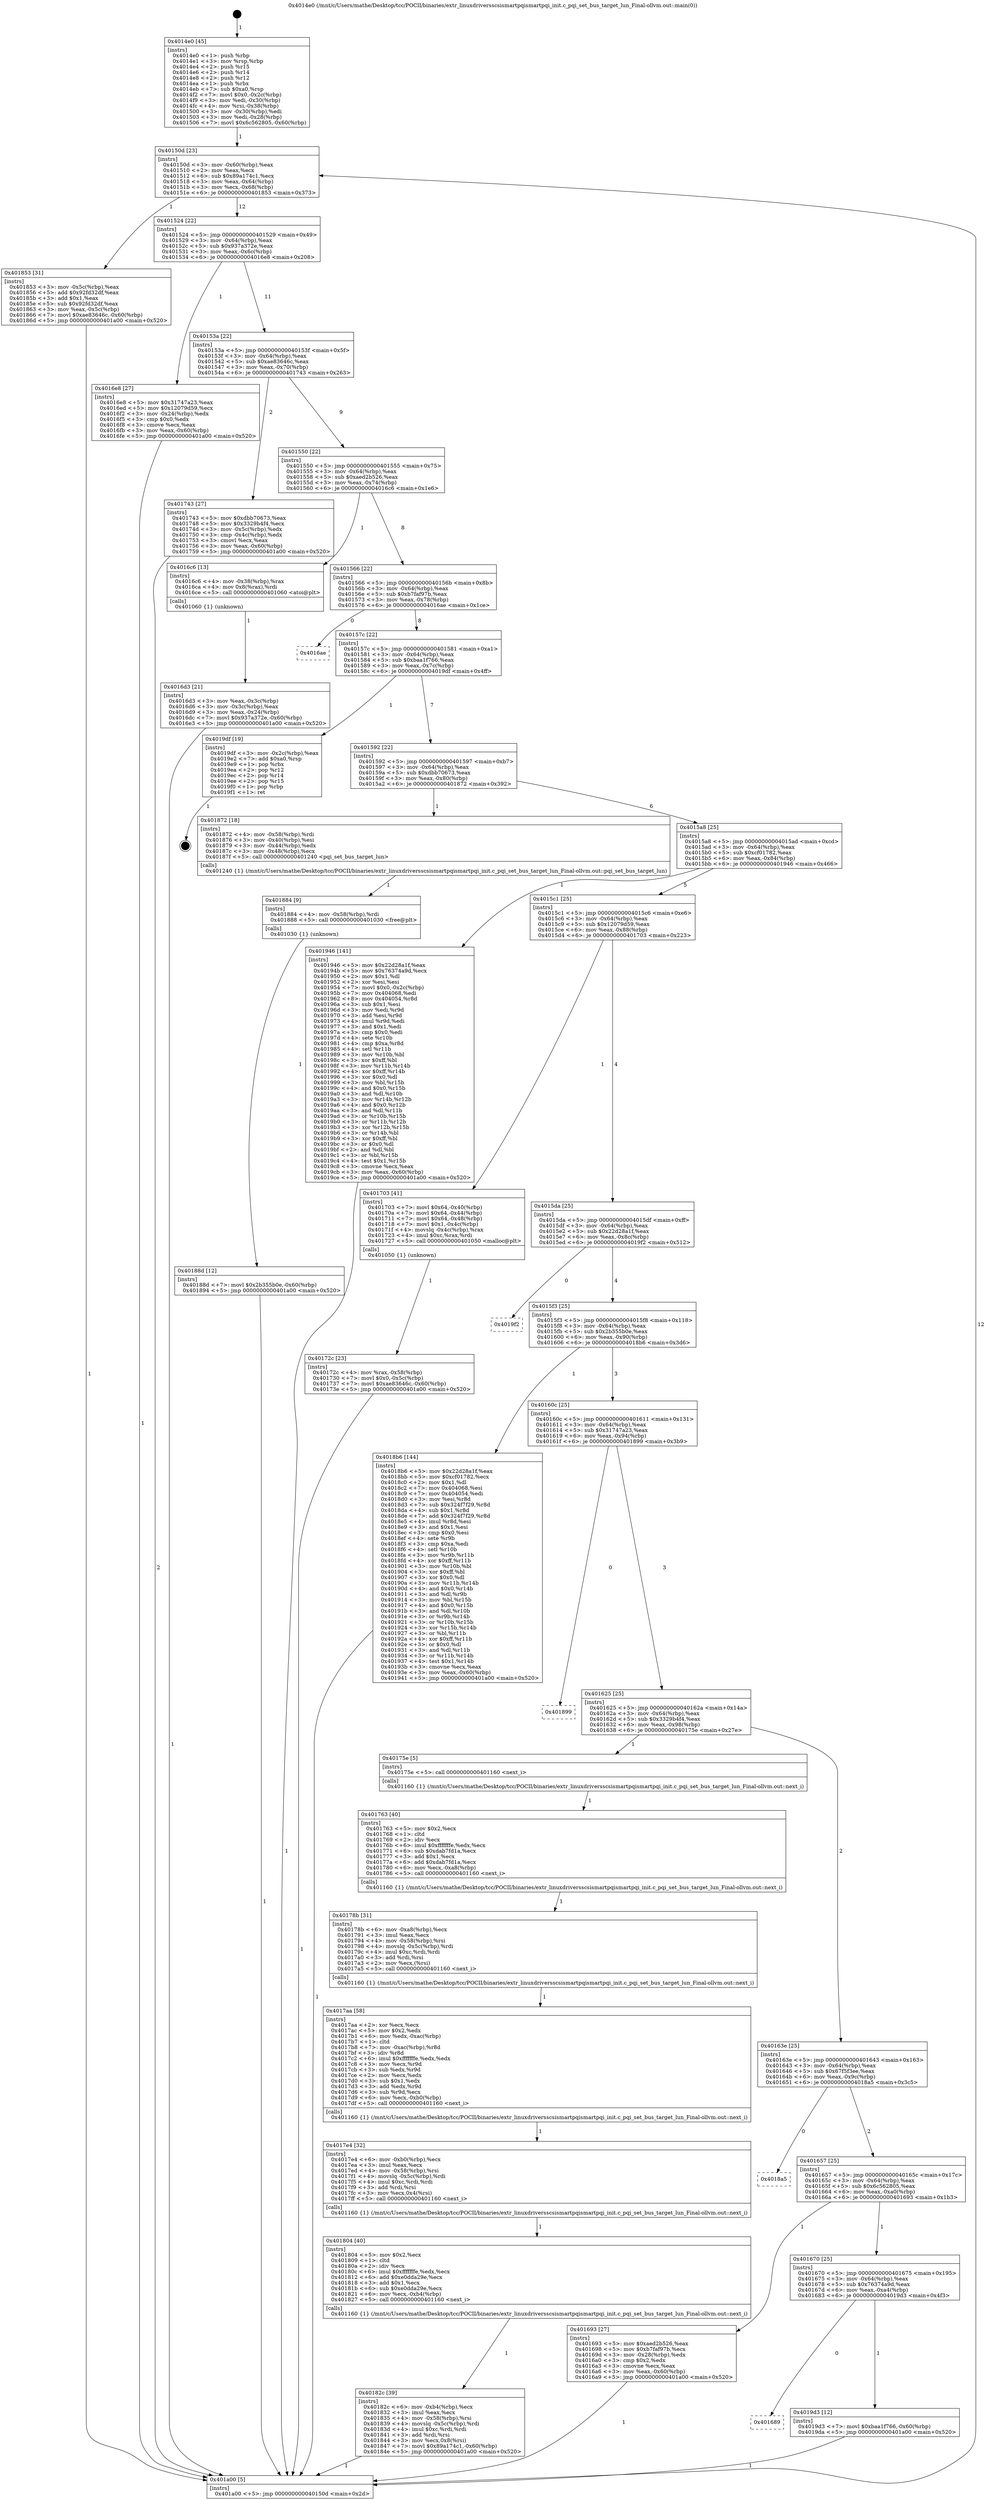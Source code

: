 digraph "0x4014e0" {
  label = "0x4014e0 (/mnt/c/Users/mathe/Desktop/tcc/POCII/binaries/extr_linuxdriversscsismartpqismartpqi_init.c_pqi_set_bus_target_lun_Final-ollvm.out::main(0))"
  labelloc = "t"
  node[shape=record]

  Entry [label="",width=0.3,height=0.3,shape=circle,fillcolor=black,style=filled]
  "0x40150d" [label="{
     0x40150d [23]\l
     | [instrs]\l
     &nbsp;&nbsp;0x40150d \<+3\>: mov -0x60(%rbp),%eax\l
     &nbsp;&nbsp;0x401510 \<+2\>: mov %eax,%ecx\l
     &nbsp;&nbsp;0x401512 \<+6\>: sub $0x89a174c1,%ecx\l
     &nbsp;&nbsp;0x401518 \<+3\>: mov %eax,-0x64(%rbp)\l
     &nbsp;&nbsp;0x40151b \<+3\>: mov %ecx,-0x68(%rbp)\l
     &nbsp;&nbsp;0x40151e \<+6\>: je 0000000000401853 \<main+0x373\>\l
  }"]
  "0x401853" [label="{
     0x401853 [31]\l
     | [instrs]\l
     &nbsp;&nbsp;0x401853 \<+3\>: mov -0x5c(%rbp),%eax\l
     &nbsp;&nbsp;0x401856 \<+5\>: add $0x92fd32df,%eax\l
     &nbsp;&nbsp;0x40185b \<+3\>: add $0x1,%eax\l
     &nbsp;&nbsp;0x40185e \<+5\>: sub $0x92fd32df,%eax\l
     &nbsp;&nbsp;0x401863 \<+3\>: mov %eax,-0x5c(%rbp)\l
     &nbsp;&nbsp;0x401866 \<+7\>: movl $0xae83646c,-0x60(%rbp)\l
     &nbsp;&nbsp;0x40186d \<+5\>: jmp 0000000000401a00 \<main+0x520\>\l
  }"]
  "0x401524" [label="{
     0x401524 [22]\l
     | [instrs]\l
     &nbsp;&nbsp;0x401524 \<+5\>: jmp 0000000000401529 \<main+0x49\>\l
     &nbsp;&nbsp;0x401529 \<+3\>: mov -0x64(%rbp),%eax\l
     &nbsp;&nbsp;0x40152c \<+5\>: sub $0x937a372e,%eax\l
     &nbsp;&nbsp;0x401531 \<+3\>: mov %eax,-0x6c(%rbp)\l
     &nbsp;&nbsp;0x401534 \<+6\>: je 00000000004016e8 \<main+0x208\>\l
  }"]
  Exit [label="",width=0.3,height=0.3,shape=circle,fillcolor=black,style=filled,peripheries=2]
  "0x4016e8" [label="{
     0x4016e8 [27]\l
     | [instrs]\l
     &nbsp;&nbsp;0x4016e8 \<+5\>: mov $0x31747a23,%eax\l
     &nbsp;&nbsp;0x4016ed \<+5\>: mov $0x12079d59,%ecx\l
     &nbsp;&nbsp;0x4016f2 \<+3\>: mov -0x24(%rbp),%edx\l
     &nbsp;&nbsp;0x4016f5 \<+3\>: cmp $0x0,%edx\l
     &nbsp;&nbsp;0x4016f8 \<+3\>: cmove %ecx,%eax\l
     &nbsp;&nbsp;0x4016fb \<+3\>: mov %eax,-0x60(%rbp)\l
     &nbsp;&nbsp;0x4016fe \<+5\>: jmp 0000000000401a00 \<main+0x520\>\l
  }"]
  "0x40153a" [label="{
     0x40153a [22]\l
     | [instrs]\l
     &nbsp;&nbsp;0x40153a \<+5\>: jmp 000000000040153f \<main+0x5f\>\l
     &nbsp;&nbsp;0x40153f \<+3\>: mov -0x64(%rbp),%eax\l
     &nbsp;&nbsp;0x401542 \<+5\>: sub $0xae83646c,%eax\l
     &nbsp;&nbsp;0x401547 \<+3\>: mov %eax,-0x70(%rbp)\l
     &nbsp;&nbsp;0x40154a \<+6\>: je 0000000000401743 \<main+0x263\>\l
  }"]
  "0x401689" [label="{
     0x401689\l
  }", style=dashed]
  "0x401743" [label="{
     0x401743 [27]\l
     | [instrs]\l
     &nbsp;&nbsp;0x401743 \<+5\>: mov $0xdbb70673,%eax\l
     &nbsp;&nbsp;0x401748 \<+5\>: mov $0x3329b4f4,%ecx\l
     &nbsp;&nbsp;0x40174d \<+3\>: mov -0x5c(%rbp),%edx\l
     &nbsp;&nbsp;0x401750 \<+3\>: cmp -0x4c(%rbp),%edx\l
     &nbsp;&nbsp;0x401753 \<+3\>: cmovl %ecx,%eax\l
     &nbsp;&nbsp;0x401756 \<+3\>: mov %eax,-0x60(%rbp)\l
     &nbsp;&nbsp;0x401759 \<+5\>: jmp 0000000000401a00 \<main+0x520\>\l
  }"]
  "0x401550" [label="{
     0x401550 [22]\l
     | [instrs]\l
     &nbsp;&nbsp;0x401550 \<+5\>: jmp 0000000000401555 \<main+0x75\>\l
     &nbsp;&nbsp;0x401555 \<+3\>: mov -0x64(%rbp),%eax\l
     &nbsp;&nbsp;0x401558 \<+5\>: sub $0xaed2b526,%eax\l
     &nbsp;&nbsp;0x40155d \<+3\>: mov %eax,-0x74(%rbp)\l
     &nbsp;&nbsp;0x401560 \<+6\>: je 00000000004016c6 \<main+0x1e6\>\l
  }"]
  "0x4019d3" [label="{
     0x4019d3 [12]\l
     | [instrs]\l
     &nbsp;&nbsp;0x4019d3 \<+7\>: movl $0xbaa1f766,-0x60(%rbp)\l
     &nbsp;&nbsp;0x4019da \<+5\>: jmp 0000000000401a00 \<main+0x520\>\l
  }"]
  "0x4016c6" [label="{
     0x4016c6 [13]\l
     | [instrs]\l
     &nbsp;&nbsp;0x4016c6 \<+4\>: mov -0x38(%rbp),%rax\l
     &nbsp;&nbsp;0x4016ca \<+4\>: mov 0x8(%rax),%rdi\l
     &nbsp;&nbsp;0x4016ce \<+5\>: call 0000000000401060 \<atoi@plt\>\l
     | [calls]\l
     &nbsp;&nbsp;0x401060 \{1\} (unknown)\l
  }"]
  "0x401566" [label="{
     0x401566 [22]\l
     | [instrs]\l
     &nbsp;&nbsp;0x401566 \<+5\>: jmp 000000000040156b \<main+0x8b\>\l
     &nbsp;&nbsp;0x40156b \<+3\>: mov -0x64(%rbp),%eax\l
     &nbsp;&nbsp;0x40156e \<+5\>: sub $0xb7faf97b,%eax\l
     &nbsp;&nbsp;0x401573 \<+3\>: mov %eax,-0x78(%rbp)\l
     &nbsp;&nbsp;0x401576 \<+6\>: je 00000000004016ae \<main+0x1ce\>\l
  }"]
  "0x40188d" [label="{
     0x40188d [12]\l
     | [instrs]\l
     &nbsp;&nbsp;0x40188d \<+7\>: movl $0x2b355b0e,-0x60(%rbp)\l
     &nbsp;&nbsp;0x401894 \<+5\>: jmp 0000000000401a00 \<main+0x520\>\l
  }"]
  "0x4016ae" [label="{
     0x4016ae\l
  }", style=dashed]
  "0x40157c" [label="{
     0x40157c [22]\l
     | [instrs]\l
     &nbsp;&nbsp;0x40157c \<+5\>: jmp 0000000000401581 \<main+0xa1\>\l
     &nbsp;&nbsp;0x401581 \<+3\>: mov -0x64(%rbp),%eax\l
     &nbsp;&nbsp;0x401584 \<+5\>: sub $0xbaa1f766,%eax\l
     &nbsp;&nbsp;0x401589 \<+3\>: mov %eax,-0x7c(%rbp)\l
     &nbsp;&nbsp;0x40158c \<+6\>: je 00000000004019df \<main+0x4ff\>\l
  }"]
  "0x401884" [label="{
     0x401884 [9]\l
     | [instrs]\l
     &nbsp;&nbsp;0x401884 \<+4\>: mov -0x58(%rbp),%rdi\l
     &nbsp;&nbsp;0x401888 \<+5\>: call 0000000000401030 \<free@plt\>\l
     | [calls]\l
     &nbsp;&nbsp;0x401030 \{1\} (unknown)\l
  }"]
  "0x4019df" [label="{
     0x4019df [19]\l
     | [instrs]\l
     &nbsp;&nbsp;0x4019df \<+3\>: mov -0x2c(%rbp),%eax\l
     &nbsp;&nbsp;0x4019e2 \<+7\>: add $0xa0,%rsp\l
     &nbsp;&nbsp;0x4019e9 \<+1\>: pop %rbx\l
     &nbsp;&nbsp;0x4019ea \<+2\>: pop %r12\l
     &nbsp;&nbsp;0x4019ec \<+2\>: pop %r14\l
     &nbsp;&nbsp;0x4019ee \<+2\>: pop %r15\l
     &nbsp;&nbsp;0x4019f0 \<+1\>: pop %rbp\l
     &nbsp;&nbsp;0x4019f1 \<+1\>: ret\l
  }"]
  "0x401592" [label="{
     0x401592 [22]\l
     | [instrs]\l
     &nbsp;&nbsp;0x401592 \<+5\>: jmp 0000000000401597 \<main+0xb7\>\l
     &nbsp;&nbsp;0x401597 \<+3\>: mov -0x64(%rbp),%eax\l
     &nbsp;&nbsp;0x40159a \<+5\>: sub $0xdbb70673,%eax\l
     &nbsp;&nbsp;0x40159f \<+3\>: mov %eax,-0x80(%rbp)\l
     &nbsp;&nbsp;0x4015a2 \<+6\>: je 0000000000401872 \<main+0x392\>\l
  }"]
  "0x40182c" [label="{
     0x40182c [39]\l
     | [instrs]\l
     &nbsp;&nbsp;0x40182c \<+6\>: mov -0xb4(%rbp),%ecx\l
     &nbsp;&nbsp;0x401832 \<+3\>: imul %eax,%ecx\l
     &nbsp;&nbsp;0x401835 \<+4\>: mov -0x58(%rbp),%rsi\l
     &nbsp;&nbsp;0x401839 \<+4\>: movslq -0x5c(%rbp),%rdi\l
     &nbsp;&nbsp;0x40183d \<+4\>: imul $0xc,%rdi,%rdi\l
     &nbsp;&nbsp;0x401841 \<+3\>: add %rdi,%rsi\l
     &nbsp;&nbsp;0x401844 \<+3\>: mov %ecx,0x8(%rsi)\l
     &nbsp;&nbsp;0x401847 \<+7\>: movl $0x89a174c1,-0x60(%rbp)\l
     &nbsp;&nbsp;0x40184e \<+5\>: jmp 0000000000401a00 \<main+0x520\>\l
  }"]
  "0x401872" [label="{
     0x401872 [18]\l
     | [instrs]\l
     &nbsp;&nbsp;0x401872 \<+4\>: mov -0x58(%rbp),%rdi\l
     &nbsp;&nbsp;0x401876 \<+3\>: mov -0x40(%rbp),%esi\l
     &nbsp;&nbsp;0x401879 \<+3\>: mov -0x44(%rbp),%edx\l
     &nbsp;&nbsp;0x40187c \<+3\>: mov -0x48(%rbp),%ecx\l
     &nbsp;&nbsp;0x40187f \<+5\>: call 0000000000401240 \<pqi_set_bus_target_lun\>\l
     | [calls]\l
     &nbsp;&nbsp;0x401240 \{1\} (/mnt/c/Users/mathe/Desktop/tcc/POCII/binaries/extr_linuxdriversscsismartpqismartpqi_init.c_pqi_set_bus_target_lun_Final-ollvm.out::pqi_set_bus_target_lun)\l
  }"]
  "0x4015a8" [label="{
     0x4015a8 [25]\l
     | [instrs]\l
     &nbsp;&nbsp;0x4015a8 \<+5\>: jmp 00000000004015ad \<main+0xcd\>\l
     &nbsp;&nbsp;0x4015ad \<+3\>: mov -0x64(%rbp),%eax\l
     &nbsp;&nbsp;0x4015b0 \<+5\>: sub $0xcf01782,%eax\l
     &nbsp;&nbsp;0x4015b5 \<+6\>: mov %eax,-0x84(%rbp)\l
     &nbsp;&nbsp;0x4015bb \<+6\>: je 0000000000401946 \<main+0x466\>\l
  }"]
  "0x401804" [label="{
     0x401804 [40]\l
     | [instrs]\l
     &nbsp;&nbsp;0x401804 \<+5\>: mov $0x2,%ecx\l
     &nbsp;&nbsp;0x401809 \<+1\>: cltd\l
     &nbsp;&nbsp;0x40180a \<+2\>: idiv %ecx\l
     &nbsp;&nbsp;0x40180c \<+6\>: imul $0xfffffffe,%edx,%ecx\l
     &nbsp;&nbsp;0x401812 \<+6\>: add $0xe0dda29e,%ecx\l
     &nbsp;&nbsp;0x401818 \<+3\>: add $0x1,%ecx\l
     &nbsp;&nbsp;0x40181b \<+6\>: sub $0xe0dda29e,%ecx\l
     &nbsp;&nbsp;0x401821 \<+6\>: mov %ecx,-0xb4(%rbp)\l
     &nbsp;&nbsp;0x401827 \<+5\>: call 0000000000401160 \<next_i\>\l
     | [calls]\l
     &nbsp;&nbsp;0x401160 \{1\} (/mnt/c/Users/mathe/Desktop/tcc/POCII/binaries/extr_linuxdriversscsismartpqismartpqi_init.c_pqi_set_bus_target_lun_Final-ollvm.out::next_i)\l
  }"]
  "0x401946" [label="{
     0x401946 [141]\l
     | [instrs]\l
     &nbsp;&nbsp;0x401946 \<+5\>: mov $0x22d28a1f,%eax\l
     &nbsp;&nbsp;0x40194b \<+5\>: mov $0x76374a9d,%ecx\l
     &nbsp;&nbsp;0x401950 \<+2\>: mov $0x1,%dl\l
     &nbsp;&nbsp;0x401952 \<+2\>: xor %esi,%esi\l
     &nbsp;&nbsp;0x401954 \<+7\>: movl $0x0,-0x2c(%rbp)\l
     &nbsp;&nbsp;0x40195b \<+7\>: mov 0x404068,%edi\l
     &nbsp;&nbsp;0x401962 \<+8\>: mov 0x404054,%r8d\l
     &nbsp;&nbsp;0x40196a \<+3\>: sub $0x1,%esi\l
     &nbsp;&nbsp;0x40196d \<+3\>: mov %edi,%r9d\l
     &nbsp;&nbsp;0x401970 \<+3\>: add %esi,%r9d\l
     &nbsp;&nbsp;0x401973 \<+4\>: imul %r9d,%edi\l
     &nbsp;&nbsp;0x401977 \<+3\>: and $0x1,%edi\l
     &nbsp;&nbsp;0x40197a \<+3\>: cmp $0x0,%edi\l
     &nbsp;&nbsp;0x40197d \<+4\>: sete %r10b\l
     &nbsp;&nbsp;0x401981 \<+4\>: cmp $0xa,%r8d\l
     &nbsp;&nbsp;0x401985 \<+4\>: setl %r11b\l
     &nbsp;&nbsp;0x401989 \<+3\>: mov %r10b,%bl\l
     &nbsp;&nbsp;0x40198c \<+3\>: xor $0xff,%bl\l
     &nbsp;&nbsp;0x40198f \<+3\>: mov %r11b,%r14b\l
     &nbsp;&nbsp;0x401992 \<+4\>: xor $0xff,%r14b\l
     &nbsp;&nbsp;0x401996 \<+3\>: xor $0x0,%dl\l
     &nbsp;&nbsp;0x401999 \<+3\>: mov %bl,%r15b\l
     &nbsp;&nbsp;0x40199c \<+4\>: and $0x0,%r15b\l
     &nbsp;&nbsp;0x4019a0 \<+3\>: and %dl,%r10b\l
     &nbsp;&nbsp;0x4019a3 \<+3\>: mov %r14b,%r12b\l
     &nbsp;&nbsp;0x4019a6 \<+4\>: and $0x0,%r12b\l
     &nbsp;&nbsp;0x4019aa \<+3\>: and %dl,%r11b\l
     &nbsp;&nbsp;0x4019ad \<+3\>: or %r10b,%r15b\l
     &nbsp;&nbsp;0x4019b0 \<+3\>: or %r11b,%r12b\l
     &nbsp;&nbsp;0x4019b3 \<+3\>: xor %r12b,%r15b\l
     &nbsp;&nbsp;0x4019b6 \<+3\>: or %r14b,%bl\l
     &nbsp;&nbsp;0x4019b9 \<+3\>: xor $0xff,%bl\l
     &nbsp;&nbsp;0x4019bc \<+3\>: or $0x0,%dl\l
     &nbsp;&nbsp;0x4019bf \<+2\>: and %dl,%bl\l
     &nbsp;&nbsp;0x4019c1 \<+3\>: or %bl,%r15b\l
     &nbsp;&nbsp;0x4019c4 \<+4\>: test $0x1,%r15b\l
     &nbsp;&nbsp;0x4019c8 \<+3\>: cmovne %ecx,%eax\l
     &nbsp;&nbsp;0x4019cb \<+3\>: mov %eax,-0x60(%rbp)\l
     &nbsp;&nbsp;0x4019ce \<+5\>: jmp 0000000000401a00 \<main+0x520\>\l
  }"]
  "0x4015c1" [label="{
     0x4015c1 [25]\l
     | [instrs]\l
     &nbsp;&nbsp;0x4015c1 \<+5\>: jmp 00000000004015c6 \<main+0xe6\>\l
     &nbsp;&nbsp;0x4015c6 \<+3\>: mov -0x64(%rbp),%eax\l
     &nbsp;&nbsp;0x4015c9 \<+5\>: sub $0x12079d59,%eax\l
     &nbsp;&nbsp;0x4015ce \<+6\>: mov %eax,-0x88(%rbp)\l
     &nbsp;&nbsp;0x4015d4 \<+6\>: je 0000000000401703 \<main+0x223\>\l
  }"]
  "0x4017e4" [label="{
     0x4017e4 [32]\l
     | [instrs]\l
     &nbsp;&nbsp;0x4017e4 \<+6\>: mov -0xb0(%rbp),%ecx\l
     &nbsp;&nbsp;0x4017ea \<+3\>: imul %eax,%ecx\l
     &nbsp;&nbsp;0x4017ed \<+4\>: mov -0x58(%rbp),%rsi\l
     &nbsp;&nbsp;0x4017f1 \<+4\>: movslq -0x5c(%rbp),%rdi\l
     &nbsp;&nbsp;0x4017f5 \<+4\>: imul $0xc,%rdi,%rdi\l
     &nbsp;&nbsp;0x4017f9 \<+3\>: add %rdi,%rsi\l
     &nbsp;&nbsp;0x4017fc \<+3\>: mov %ecx,0x4(%rsi)\l
     &nbsp;&nbsp;0x4017ff \<+5\>: call 0000000000401160 \<next_i\>\l
     | [calls]\l
     &nbsp;&nbsp;0x401160 \{1\} (/mnt/c/Users/mathe/Desktop/tcc/POCII/binaries/extr_linuxdriversscsismartpqismartpqi_init.c_pqi_set_bus_target_lun_Final-ollvm.out::next_i)\l
  }"]
  "0x401703" [label="{
     0x401703 [41]\l
     | [instrs]\l
     &nbsp;&nbsp;0x401703 \<+7\>: movl $0x64,-0x40(%rbp)\l
     &nbsp;&nbsp;0x40170a \<+7\>: movl $0x64,-0x44(%rbp)\l
     &nbsp;&nbsp;0x401711 \<+7\>: movl $0x64,-0x48(%rbp)\l
     &nbsp;&nbsp;0x401718 \<+7\>: movl $0x1,-0x4c(%rbp)\l
     &nbsp;&nbsp;0x40171f \<+4\>: movslq -0x4c(%rbp),%rax\l
     &nbsp;&nbsp;0x401723 \<+4\>: imul $0xc,%rax,%rdi\l
     &nbsp;&nbsp;0x401727 \<+5\>: call 0000000000401050 \<malloc@plt\>\l
     | [calls]\l
     &nbsp;&nbsp;0x401050 \{1\} (unknown)\l
  }"]
  "0x4015da" [label="{
     0x4015da [25]\l
     | [instrs]\l
     &nbsp;&nbsp;0x4015da \<+5\>: jmp 00000000004015df \<main+0xff\>\l
     &nbsp;&nbsp;0x4015df \<+3\>: mov -0x64(%rbp),%eax\l
     &nbsp;&nbsp;0x4015e2 \<+5\>: sub $0x22d28a1f,%eax\l
     &nbsp;&nbsp;0x4015e7 \<+6\>: mov %eax,-0x8c(%rbp)\l
     &nbsp;&nbsp;0x4015ed \<+6\>: je 00000000004019f2 \<main+0x512\>\l
  }"]
  "0x4017aa" [label="{
     0x4017aa [58]\l
     | [instrs]\l
     &nbsp;&nbsp;0x4017aa \<+2\>: xor %ecx,%ecx\l
     &nbsp;&nbsp;0x4017ac \<+5\>: mov $0x2,%edx\l
     &nbsp;&nbsp;0x4017b1 \<+6\>: mov %edx,-0xac(%rbp)\l
     &nbsp;&nbsp;0x4017b7 \<+1\>: cltd\l
     &nbsp;&nbsp;0x4017b8 \<+7\>: mov -0xac(%rbp),%r8d\l
     &nbsp;&nbsp;0x4017bf \<+3\>: idiv %r8d\l
     &nbsp;&nbsp;0x4017c2 \<+6\>: imul $0xfffffffe,%edx,%edx\l
     &nbsp;&nbsp;0x4017c8 \<+3\>: mov %ecx,%r9d\l
     &nbsp;&nbsp;0x4017cb \<+3\>: sub %edx,%r9d\l
     &nbsp;&nbsp;0x4017ce \<+2\>: mov %ecx,%edx\l
     &nbsp;&nbsp;0x4017d0 \<+3\>: sub $0x1,%edx\l
     &nbsp;&nbsp;0x4017d3 \<+3\>: add %edx,%r9d\l
     &nbsp;&nbsp;0x4017d6 \<+3\>: sub %r9d,%ecx\l
     &nbsp;&nbsp;0x4017d9 \<+6\>: mov %ecx,-0xb0(%rbp)\l
     &nbsp;&nbsp;0x4017df \<+5\>: call 0000000000401160 \<next_i\>\l
     | [calls]\l
     &nbsp;&nbsp;0x401160 \{1\} (/mnt/c/Users/mathe/Desktop/tcc/POCII/binaries/extr_linuxdriversscsismartpqismartpqi_init.c_pqi_set_bus_target_lun_Final-ollvm.out::next_i)\l
  }"]
  "0x4019f2" [label="{
     0x4019f2\l
  }", style=dashed]
  "0x4015f3" [label="{
     0x4015f3 [25]\l
     | [instrs]\l
     &nbsp;&nbsp;0x4015f3 \<+5\>: jmp 00000000004015f8 \<main+0x118\>\l
     &nbsp;&nbsp;0x4015f8 \<+3\>: mov -0x64(%rbp),%eax\l
     &nbsp;&nbsp;0x4015fb \<+5\>: sub $0x2b355b0e,%eax\l
     &nbsp;&nbsp;0x401600 \<+6\>: mov %eax,-0x90(%rbp)\l
     &nbsp;&nbsp;0x401606 \<+6\>: je 00000000004018b6 \<main+0x3d6\>\l
  }"]
  "0x40178b" [label="{
     0x40178b [31]\l
     | [instrs]\l
     &nbsp;&nbsp;0x40178b \<+6\>: mov -0xa8(%rbp),%ecx\l
     &nbsp;&nbsp;0x401791 \<+3\>: imul %eax,%ecx\l
     &nbsp;&nbsp;0x401794 \<+4\>: mov -0x58(%rbp),%rsi\l
     &nbsp;&nbsp;0x401798 \<+4\>: movslq -0x5c(%rbp),%rdi\l
     &nbsp;&nbsp;0x40179c \<+4\>: imul $0xc,%rdi,%rdi\l
     &nbsp;&nbsp;0x4017a0 \<+3\>: add %rdi,%rsi\l
     &nbsp;&nbsp;0x4017a3 \<+2\>: mov %ecx,(%rsi)\l
     &nbsp;&nbsp;0x4017a5 \<+5\>: call 0000000000401160 \<next_i\>\l
     | [calls]\l
     &nbsp;&nbsp;0x401160 \{1\} (/mnt/c/Users/mathe/Desktop/tcc/POCII/binaries/extr_linuxdriversscsismartpqismartpqi_init.c_pqi_set_bus_target_lun_Final-ollvm.out::next_i)\l
  }"]
  "0x4018b6" [label="{
     0x4018b6 [144]\l
     | [instrs]\l
     &nbsp;&nbsp;0x4018b6 \<+5\>: mov $0x22d28a1f,%eax\l
     &nbsp;&nbsp;0x4018bb \<+5\>: mov $0xcf01782,%ecx\l
     &nbsp;&nbsp;0x4018c0 \<+2\>: mov $0x1,%dl\l
     &nbsp;&nbsp;0x4018c2 \<+7\>: mov 0x404068,%esi\l
     &nbsp;&nbsp;0x4018c9 \<+7\>: mov 0x404054,%edi\l
     &nbsp;&nbsp;0x4018d0 \<+3\>: mov %esi,%r8d\l
     &nbsp;&nbsp;0x4018d3 \<+7\>: sub $0x324f7f29,%r8d\l
     &nbsp;&nbsp;0x4018da \<+4\>: sub $0x1,%r8d\l
     &nbsp;&nbsp;0x4018de \<+7\>: add $0x324f7f29,%r8d\l
     &nbsp;&nbsp;0x4018e5 \<+4\>: imul %r8d,%esi\l
     &nbsp;&nbsp;0x4018e9 \<+3\>: and $0x1,%esi\l
     &nbsp;&nbsp;0x4018ec \<+3\>: cmp $0x0,%esi\l
     &nbsp;&nbsp;0x4018ef \<+4\>: sete %r9b\l
     &nbsp;&nbsp;0x4018f3 \<+3\>: cmp $0xa,%edi\l
     &nbsp;&nbsp;0x4018f6 \<+4\>: setl %r10b\l
     &nbsp;&nbsp;0x4018fa \<+3\>: mov %r9b,%r11b\l
     &nbsp;&nbsp;0x4018fd \<+4\>: xor $0xff,%r11b\l
     &nbsp;&nbsp;0x401901 \<+3\>: mov %r10b,%bl\l
     &nbsp;&nbsp;0x401904 \<+3\>: xor $0xff,%bl\l
     &nbsp;&nbsp;0x401907 \<+3\>: xor $0x0,%dl\l
     &nbsp;&nbsp;0x40190a \<+3\>: mov %r11b,%r14b\l
     &nbsp;&nbsp;0x40190d \<+4\>: and $0x0,%r14b\l
     &nbsp;&nbsp;0x401911 \<+3\>: and %dl,%r9b\l
     &nbsp;&nbsp;0x401914 \<+3\>: mov %bl,%r15b\l
     &nbsp;&nbsp;0x401917 \<+4\>: and $0x0,%r15b\l
     &nbsp;&nbsp;0x40191b \<+3\>: and %dl,%r10b\l
     &nbsp;&nbsp;0x40191e \<+3\>: or %r9b,%r14b\l
     &nbsp;&nbsp;0x401921 \<+3\>: or %r10b,%r15b\l
     &nbsp;&nbsp;0x401924 \<+3\>: xor %r15b,%r14b\l
     &nbsp;&nbsp;0x401927 \<+3\>: or %bl,%r11b\l
     &nbsp;&nbsp;0x40192a \<+4\>: xor $0xff,%r11b\l
     &nbsp;&nbsp;0x40192e \<+3\>: or $0x0,%dl\l
     &nbsp;&nbsp;0x401931 \<+3\>: and %dl,%r11b\l
     &nbsp;&nbsp;0x401934 \<+3\>: or %r11b,%r14b\l
     &nbsp;&nbsp;0x401937 \<+4\>: test $0x1,%r14b\l
     &nbsp;&nbsp;0x40193b \<+3\>: cmovne %ecx,%eax\l
     &nbsp;&nbsp;0x40193e \<+3\>: mov %eax,-0x60(%rbp)\l
     &nbsp;&nbsp;0x401941 \<+5\>: jmp 0000000000401a00 \<main+0x520\>\l
  }"]
  "0x40160c" [label="{
     0x40160c [25]\l
     | [instrs]\l
     &nbsp;&nbsp;0x40160c \<+5\>: jmp 0000000000401611 \<main+0x131\>\l
     &nbsp;&nbsp;0x401611 \<+3\>: mov -0x64(%rbp),%eax\l
     &nbsp;&nbsp;0x401614 \<+5\>: sub $0x31747a23,%eax\l
     &nbsp;&nbsp;0x401619 \<+6\>: mov %eax,-0x94(%rbp)\l
     &nbsp;&nbsp;0x40161f \<+6\>: je 0000000000401899 \<main+0x3b9\>\l
  }"]
  "0x401763" [label="{
     0x401763 [40]\l
     | [instrs]\l
     &nbsp;&nbsp;0x401763 \<+5\>: mov $0x2,%ecx\l
     &nbsp;&nbsp;0x401768 \<+1\>: cltd\l
     &nbsp;&nbsp;0x401769 \<+2\>: idiv %ecx\l
     &nbsp;&nbsp;0x40176b \<+6\>: imul $0xfffffffe,%edx,%ecx\l
     &nbsp;&nbsp;0x401771 \<+6\>: sub $0xdab7fd1a,%ecx\l
     &nbsp;&nbsp;0x401777 \<+3\>: add $0x1,%ecx\l
     &nbsp;&nbsp;0x40177a \<+6\>: add $0xdab7fd1a,%ecx\l
     &nbsp;&nbsp;0x401780 \<+6\>: mov %ecx,-0xa8(%rbp)\l
     &nbsp;&nbsp;0x401786 \<+5\>: call 0000000000401160 \<next_i\>\l
     | [calls]\l
     &nbsp;&nbsp;0x401160 \{1\} (/mnt/c/Users/mathe/Desktop/tcc/POCII/binaries/extr_linuxdriversscsismartpqismartpqi_init.c_pqi_set_bus_target_lun_Final-ollvm.out::next_i)\l
  }"]
  "0x401899" [label="{
     0x401899\l
  }", style=dashed]
  "0x401625" [label="{
     0x401625 [25]\l
     | [instrs]\l
     &nbsp;&nbsp;0x401625 \<+5\>: jmp 000000000040162a \<main+0x14a\>\l
     &nbsp;&nbsp;0x40162a \<+3\>: mov -0x64(%rbp),%eax\l
     &nbsp;&nbsp;0x40162d \<+5\>: sub $0x3329b4f4,%eax\l
     &nbsp;&nbsp;0x401632 \<+6\>: mov %eax,-0x98(%rbp)\l
     &nbsp;&nbsp;0x401638 \<+6\>: je 000000000040175e \<main+0x27e\>\l
  }"]
  "0x40172c" [label="{
     0x40172c [23]\l
     | [instrs]\l
     &nbsp;&nbsp;0x40172c \<+4\>: mov %rax,-0x58(%rbp)\l
     &nbsp;&nbsp;0x401730 \<+7\>: movl $0x0,-0x5c(%rbp)\l
     &nbsp;&nbsp;0x401737 \<+7\>: movl $0xae83646c,-0x60(%rbp)\l
     &nbsp;&nbsp;0x40173e \<+5\>: jmp 0000000000401a00 \<main+0x520\>\l
  }"]
  "0x40175e" [label="{
     0x40175e [5]\l
     | [instrs]\l
     &nbsp;&nbsp;0x40175e \<+5\>: call 0000000000401160 \<next_i\>\l
     | [calls]\l
     &nbsp;&nbsp;0x401160 \{1\} (/mnt/c/Users/mathe/Desktop/tcc/POCII/binaries/extr_linuxdriversscsismartpqismartpqi_init.c_pqi_set_bus_target_lun_Final-ollvm.out::next_i)\l
  }"]
  "0x40163e" [label="{
     0x40163e [25]\l
     | [instrs]\l
     &nbsp;&nbsp;0x40163e \<+5\>: jmp 0000000000401643 \<main+0x163\>\l
     &nbsp;&nbsp;0x401643 \<+3\>: mov -0x64(%rbp),%eax\l
     &nbsp;&nbsp;0x401646 \<+5\>: sub $0x67f5f3ee,%eax\l
     &nbsp;&nbsp;0x40164b \<+6\>: mov %eax,-0x9c(%rbp)\l
     &nbsp;&nbsp;0x401651 \<+6\>: je 00000000004018a5 \<main+0x3c5\>\l
  }"]
  "0x4016d3" [label="{
     0x4016d3 [21]\l
     | [instrs]\l
     &nbsp;&nbsp;0x4016d3 \<+3\>: mov %eax,-0x3c(%rbp)\l
     &nbsp;&nbsp;0x4016d6 \<+3\>: mov -0x3c(%rbp),%eax\l
     &nbsp;&nbsp;0x4016d9 \<+3\>: mov %eax,-0x24(%rbp)\l
     &nbsp;&nbsp;0x4016dc \<+7\>: movl $0x937a372e,-0x60(%rbp)\l
     &nbsp;&nbsp;0x4016e3 \<+5\>: jmp 0000000000401a00 \<main+0x520\>\l
  }"]
  "0x4018a5" [label="{
     0x4018a5\l
  }", style=dashed]
  "0x401657" [label="{
     0x401657 [25]\l
     | [instrs]\l
     &nbsp;&nbsp;0x401657 \<+5\>: jmp 000000000040165c \<main+0x17c\>\l
     &nbsp;&nbsp;0x40165c \<+3\>: mov -0x64(%rbp),%eax\l
     &nbsp;&nbsp;0x40165f \<+5\>: sub $0x6c562805,%eax\l
     &nbsp;&nbsp;0x401664 \<+6\>: mov %eax,-0xa0(%rbp)\l
     &nbsp;&nbsp;0x40166a \<+6\>: je 0000000000401693 \<main+0x1b3\>\l
  }"]
  "0x4014e0" [label="{
     0x4014e0 [45]\l
     | [instrs]\l
     &nbsp;&nbsp;0x4014e0 \<+1\>: push %rbp\l
     &nbsp;&nbsp;0x4014e1 \<+3\>: mov %rsp,%rbp\l
     &nbsp;&nbsp;0x4014e4 \<+2\>: push %r15\l
     &nbsp;&nbsp;0x4014e6 \<+2\>: push %r14\l
     &nbsp;&nbsp;0x4014e8 \<+2\>: push %r12\l
     &nbsp;&nbsp;0x4014ea \<+1\>: push %rbx\l
     &nbsp;&nbsp;0x4014eb \<+7\>: sub $0xa0,%rsp\l
     &nbsp;&nbsp;0x4014f2 \<+7\>: movl $0x0,-0x2c(%rbp)\l
     &nbsp;&nbsp;0x4014f9 \<+3\>: mov %edi,-0x30(%rbp)\l
     &nbsp;&nbsp;0x4014fc \<+4\>: mov %rsi,-0x38(%rbp)\l
     &nbsp;&nbsp;0x401500 \<+3\>: mov -0x30(%rbp),%edi\l
     &nbsp;&nbsp;0x401503 \<+3\>: mov %edi,-0x28(%rbp)\l
     &nbsp;&nbsp;0x401506 \<+7\>: movl $0x6c562805,-0x60(%rbp)\l
  }"]
  "0x401693" [label="{
     0x401693 [27]\l
     | [instrs]\l
     &nbsp;&nbsp;0x401693 \<+5\>: mov $0xaed2b526,%eax\l
     &nbsp;&nbsp;0x401698 \<+5\>: mov $0xb7faf97b,%ecx\l
     &nbsp;&nbsp;0x40169d \<+3\>: mov -0x28(%rbp),%edx\l
     &nbsp;&nbsp;0x4016a0 \<+3\>: cmp $0x2,%edx\l
     &nbsp;&nbsp;0x4016a3 \<+3\>: cmovne %ecx,%eax\l
     &nbsp;&nbsp;0x4016a6 \<+3\>: mov %eax,-0x60(%rbp)\l
     &nbsp;&nbsp;0x4016a9 \<+5\>: jmp 0000000000401a00 \<main+0x520\>\l
  }"]
  "0x401670" [label="{
     0x401670 [25]\l
     | [instrs]\l
     &nbsp;&nbsp;0x401670 \<+5\>: jmp 0000000000401675 \<main+0x195\>\l
     &nbsp;&nbsp;0x401675 \<+3\>: mov -0x64(%rbp),%eax\l
     &nbsp;&nbsp;0x401678 \<+5\>: sub $0x76374a9d,%eax\l
     &nbsp;&nbsp;0x40167d \<+6\>: mov %eax,-0xa4(%rbp)\l
     &nbsp;&nbsp;0x401683 \<+6\>: je 00000000004019d3 \<main+0x4f3\>\l
  }"]
  "0x401a00" [label="{
     0x401a00 [5]\l
     | [instrs]\l
     &nbsp;&nbsp;0x401a00 \<+5\>: jmp 000000000040150d \<main+0x2d\>\l
  }"]
  Entry -> "0x4014e0" [label=" 1"]
  "0x40150d" -> "0x401853" [label=" 1"]
  "0x40150d" -> "0x401524" [label=" 12"]
  "0x4019df" -> Exit [label=" 1"]
  "0x401524" -> "0x4016e8" [label=" 1"]
  "0x401524" -> "0x40153a" [label=" 11"]
  "0x4019d3" -> "0x401a00" [label=" 1"]
  "0x40153a" -> "0x401743" [label=" 2"]
  "0x40153a" -> "0x401550" [label=" 9"]
  "0x401670" -> "0x401689" [label=" 0"]
  "0x401550" -> "0x4016c6" [label=" 1"]
  "0x401550" -> "0x401566" [label=" 8"]
  "0x401670" -> "0x4019d3" [label=" 1"]
  "0x401566" -> "0x4016ae" [label=" 0"]
  "0x401566" -> "0x40157c" [label=" 8"]
  "0x401946" -> "0x401a00" [label=" 1"]
  "0x40157c" -> "0x4019df" [label=" 1"]
  "0x40157c" -> "0x401592" [label=" 7"]
  "0x4018b6" -> "0x401a00" [label=" 1"]
  "0x401592" -> "0x401872" [label=" 1"]
  "0x401592" -> "0x4015a8" [label=" 6"]
  "0x40188d" -> "0x401a00" [label=" 1"]
  "0x4015a8" -> "0x401946" [label=" 1"]
  "0x4015a8" -> "0x4015c1" [label=" 5"]
  "0x401884" -> "0x40188d" [label=" 1"]
  "0x4015c1" -> "0x401703" [label=" 1"]
  "0x4015c1" -> "0x4015da" [label=" 4"]
  "0x401872" -> "0x401884" [label=" 1"]
  "0x4015da" -> "0x4019f2" [label=" 0"]
  "0x4015da" -> "0x4015f3" [label=" 4"]
  "0x401853" -> "0x401a00" [label=" 1"]
  "0x4015f3" -> "0x4018b6" [label=" 1"]
  "0x4015f3" -> "0x40160c" [label=" 3"]
  "0x40182c" -> "0x401a00" [label=" 1"]
  "0x40160c" -> "0x401899" [label=" 0"]
  "0x40160c" -> "0x401625" [label=" 3"]
  "0x401804" -> "0x40182c" [label=" 1"]
  "0x401625" -> "0x40175e" [label=" 1"]
  "0x401625" -> "0x40163e" [label=" 2"]
  "0x4017e4" -> "0x401804" [label=" 1"]
  "0x40163e" -> "0x4018a5" [label=" 0"]
  "0x40163e" -> "0x401657" [label=" 2"]
  "0x4017aa" -> "0x4017e4" [label=" 1"]
  "0x401657" -> "0x401693" [label=" 1"]
  "0x401657" -> "0x401670" [label=" 1"]
  "0x401693" -> "0x401a00" [label=" 1"]
  "0x4014e0" -> "0x40150d" [label=" 1"]
  "0x401a00" -> "0x40150d" [label=" 12"]
  "0x4016c6" -> "0x4016d3" [label=" 1"]
  "0x4016d3" -> "0x401a00" [label=" 1"]
  "0x4016e8" -> "0x401a00" [label=" 1"]
  "0x401703" -> "0x40172c" [label=" 1"]
  "0x40172c" -> "0x401a00" [label=" 1"]
  "0x401743" -> "0x401a00" [label=" 2"]
  "0x40175e" -> "0x401763" [label=" 1"]
  "0x401763" -> "0x40178b" [label=" 1"]
  "0x40178b" -> "0x4017aa" [label=" 1"]
}
